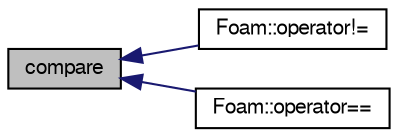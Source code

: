 digraph "compare"
{
  bgcolor="transparent";
  edge [fontname="FreeSans",fontsize="10",labelfontname="FreeSans",labelfontsize="10"];
  node [fontname="FreeSans",fontsize="10",shape=record];
  rankdir="LR";
  Node737 [label="compare",height=0.2,width=0.4,color="black", fillcolor="grey75", style="filled", fontcolor="black"];
  Node737 -> Node738 [dir="back",color="midnightblue",fontsize="10",style="solid",fontname="FreeSans"];
  Node738 [label="Foam::operator!=",height=0.2,width=0.4,color="black",URL="$a21124.html#a958e42991a499a43adcd6c28606c08db"];
  Node737 -> Node739 [dir="back",color="midnightblue",fontsize="10",style="solid",fontname="FreeSans"];
  Node739 [label="Foam::operator==",height=0.2,width=0.4,color="black",URL="$a21124.html#a0fe8612ce5191d6ae18e9437f4c4cb41"];
}
